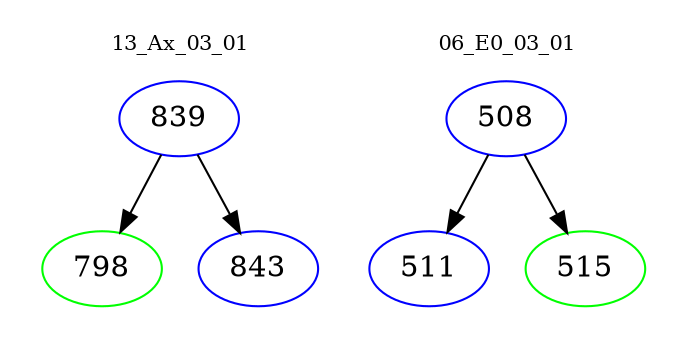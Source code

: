 digraph{
subgraph cluster_0 {
color = white
label = "13_Ax_03_01";
fontsize=10;
T0_839 [label="839", color="blue"]
T0_839 -> T0_798 [color="black"]
T0_798 [label="798", color="green"]
T0_839 -> T0_843 [color="black"]
T0_843 [label="843", color="blue"]
}
subgraph cluster_1 {
color = white
label = "06_E0_03_01";
fontsize=10;
T1_508 [label="508", color="blue"]
T1_508 -> T1_511 [color="black"]
T1_511 [label="511", color="blue"]
T1_508 -> T1_515 [color="black"]
T1_515 [label="515", color="green"]
}
}
